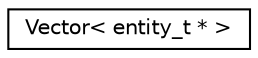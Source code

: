 digraph "Graphical Class Hierarchy"
{
 // INTERACTIVE_SVG=YES
  edge [fontname="Helvetica",fontsize="10",labelfontname="Helvetica",labelfontsize="10"];
  node [fontname="Helvetica",fontsize="10",shape=record];
  rankdir="LR";
  Node1 [label="Vector\< entity_t * \>",height=0.2,width=0.4,color="black", fillcolor="white", style="filled",URL="$class_vector.html"];
}
